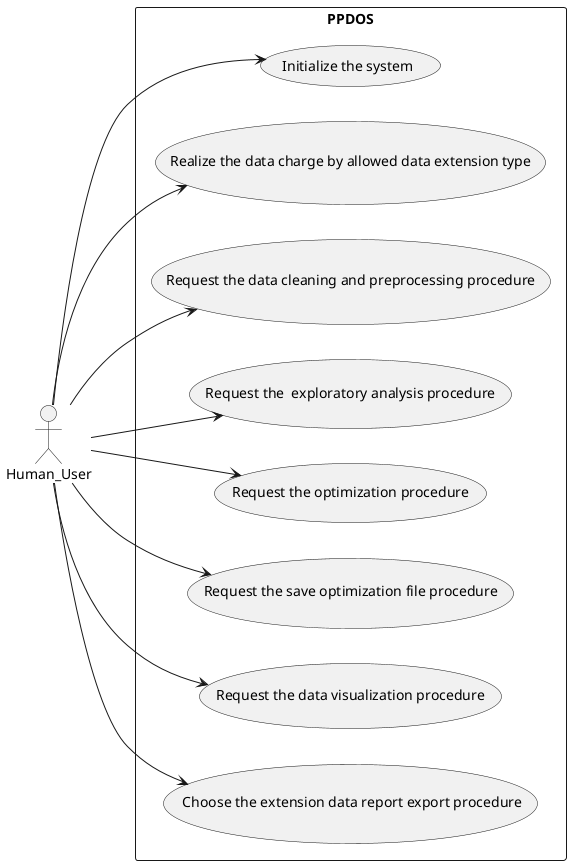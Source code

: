 @startuml

left to right direction
actor "Human_User" as h
rectangle PPDOS {
    usecase "Initialize the system" as UC1
    usecase "Realize the data charge by allowed data extension type" as UC2
    usecase "Request the data cleaning and preprocessing procedure" as UC3
    usecase "Request the  exploratory analysis procedure" as UC4
    usecase "Request the optimization procedure" as UC5
    usecase  "Request the save optimization file procedure" as UC6
    usecase "Request the data visualization procedure" as UC7
    usecase " Choose the extension data report export procedure" as UC8
}
    h --> UC1
    h --> UC2
    h --> UC3
    h --> UC4
    h --> UC5
    h --> UC6
    h --> UC7
    h --> UC8
@enduml
